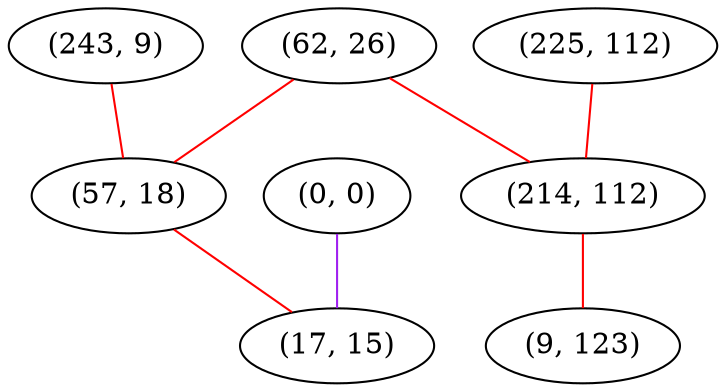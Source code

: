 graph "" {
"(62, 26)";
"(243, 9)";
"(57, 18)";
"(225, 112)";
"(214, 112)";
"(0, 0)";
"(9, 123)";
"(17, 15)";
"(62, 26)" -- "(57, 18)"  [color=red, key=0, weight=1];
"(62, 26)" -- "(214, 112)"  [color=red, key=0, weight=1];
"(243, 9)" -- "(57, 18)"  [color=red, key=0, weight=1];
"(57, 18)" -- "(17, 15)"  [color=red, key=0, weight=1];
"(225, 112)" -- "(214, 112)"  [color=red, key=0, weight=1];
"(214, 112)" -- "(9, 123)"  [color=red, key=0, weight=1];
"(0, 0)" -- "(17, 15)"  [color=purple, key=0, weight=4];
}
